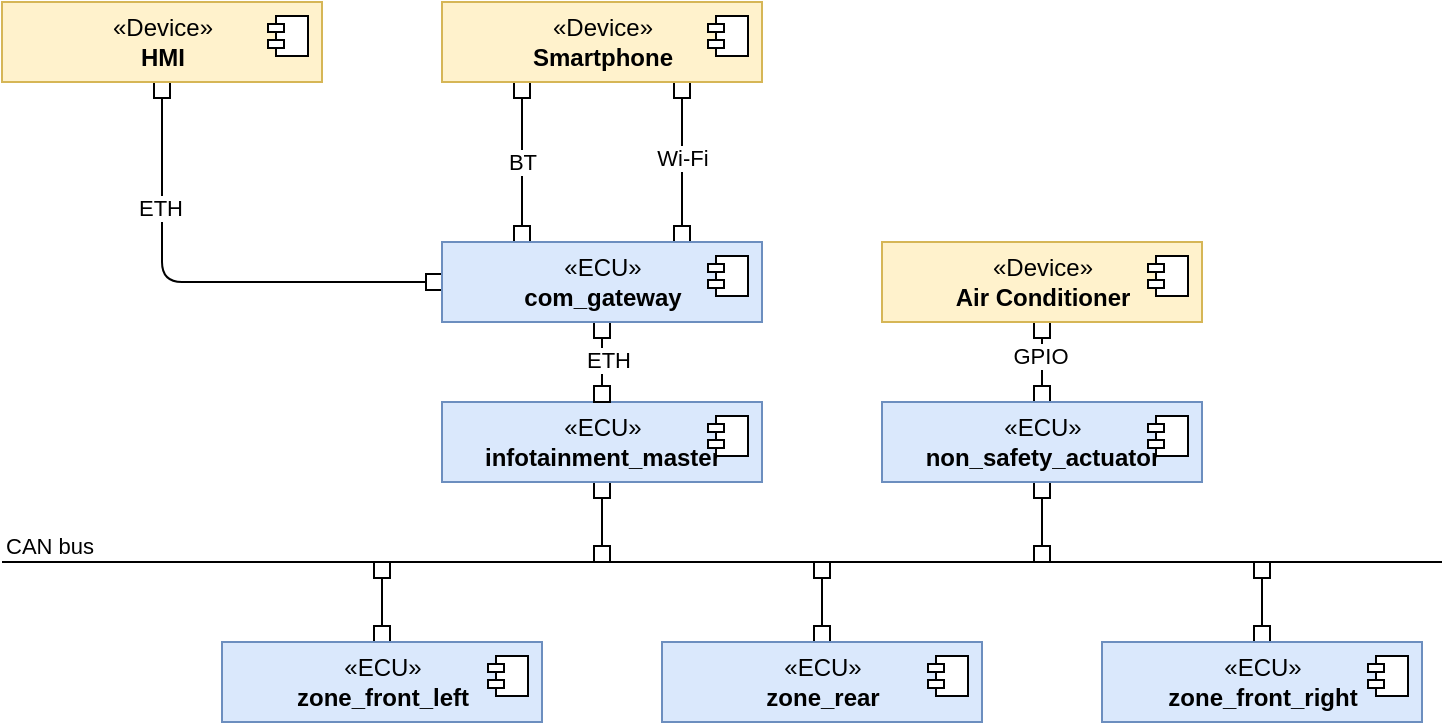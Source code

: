 <mxfile>
    <diagram id="q4fGZs7FW2igr3s1u018" name="Page-1">
        <mxGraphModel dx="719" dy="813" grid="1" gridSize="10" guides="1" tooltips="1" connect="1" arrows="1" fold="1" page="1" pageScale="1" pageWidth="827" pageHeight="1169" math="0" shadow="0">
            <root>
                <mxCell id="0"/>
                <mxCell id="1" parent="0"/>
                <mxCell id="42" style="edgeStyle=orthogonalEdgeStyle;html=1;startArrow=box;startFill=0;endArrow=box;endFill=0;" edge="1" parent="1" source="2">
                    <mxGeometry relative="1" as="geometry">
                        <mxPoint x="230" y="320" as="targetPoint"/>
                    </mxGeometry>
                </mxCell>
                <mxCell id="2" value="«ECU»&lt;br&gt;&lt;b&gt;zone_front_left&lt;br&gt;&lt;/b&gt;" style="html=1;dropTarget=0;fillColor=#dae8fc;strokeColor=#6c8ebf;" vertex="1" parent="1">
                    <mxGeometry x="150" y="360" width="160" height="40" as="geometry"/>
                </mxCell>
                <mxCell id="3" value="" style="shape=module;jettyWidth=8;jettyHeight=4;" vertex="1" parent="2">
                    <mxGeometry x="1" width="20" height="20" relative="1" as="geometry">
                        <mxPoint x="-27" y="7" as="offset"/>
                    </mxGeometry>
                </mxCell>
                <mxCell id="45" style="edgeStyle=orthogonalEdgeStyle;html=1;startArrow=box;startFill=0;endArrow=box;endFill=0;" edge="1" parent="1" source="4">
                    <mxGeometry relative="1" as="geometry">
                        <mxPoint x="670" y="320" as="targetPoint"/>
                    </mxGeometry>
                </mxCell>
                <mxCell id="4" value="«ECU»&lt;br&gt;&lt;b&gt;zone_front_right&lt;br&gt;&lt;/b&gt;" style="html=1;dropTarget=0;fillColor=#dae8fc;strokeColor=#6c8ebf;" vertex="1" parent="1">
                    <mxGeometry x="590" y="360" width="160" height="40" as="geometry"/>
                </mxCell>
                <mxCell id="5" value="" style="shape=module;jettyWidth=8;jettyHeight=4;" vertex="1" parent="4">
                    <mxGeometry x="1" width="20" height="20" relative="1" as="geometry">
                        <mxPoint x="-27" y="7" as="offset"/>
                    </mxGeometry>
                </mxCell>
                <mxCell id="44" style="edgeStyle=orthogonalEdgeStyle;html=1;startArrow=box;startFill=0;endArrow=box;endFill=0;" edge="1" parent="1" source="6">
                    <mxGeometry relative="1" as="geometry">
                        <mxPoint x="450" y="320" as="targetPoint"/>
                    </mxGeometry>
                </mxCell>
                <mxCell id="6" value="«ECU»&lt;br&gt;&lt;b&gt;zone_rear&lt;br&gt;&lt;/b&gt;" style="html=1;dropTarget=0;fillColor=#dae8fc;strokeColor=#6c8ebf;" vertex="1" parent="1">
                    <mxGeometry x="370" y="360" width="160" height="40" as="geometry"/>
                </mxCell>
                <mxCell id="7" value="" style="shape=module;jettyWidth=8;jettyHeight=4;" vertex="1" parent="6">
                    <mxGeometry x="1" width="20" height="20" relative="1" as="geometry">
                        <mxPoint x="-27" y="7" as="offset"/>
                    </mxGeometry>
                </mxCell>
                <mxCell id="43" style="edgeStyle=orthogonalEdgeStyle;html=1;startArrow=box;startFill=0;endArrow=box;endFill=0;" edge="1" parent="1" source="8">
                    <mxGeometry relative="1" as="geometry">
                        <mxPoint x="340" y="320" as="targetPoint"/>
                    </mxGeometry>
                </mxCell>
                <mxCell id="8" value="«ECU»&lt;br&gt;&lt;b&gt;infotainment_master&lt;br&gt;&lt;/b&gt;" style="html=1;dropTarget=0;fillColor=#dae8fc;strokeColor=#6c8ebf;" vertex="1" parent="1">
                    <mxGeometry x="260" y="240" width="160" height="40" as="geometry"/>
                </mxCell>
                <mxCell id="9" value="" style="shape=module;jettyWidth=8;jettyHeight=4;" vertex="1" parent="8">
                    <mxGeometry x="1" width="20" height="20" relative="1" as="geometry">
                        <mxPoint x="-27" y="7" as="offset"/>
                    </mxGeometry>
                </mxCell>
                <mxCell id="26" style="edgeStyle=orthogonalEdgeStyle;html=1;entryX=0.5;entryY=1;entryDx=0;entryDy=0;startArrow=box;startFill=0;endArrow=box;endFill=0;" edge="1" parent="1" source="10" target="14">
                    <mxGeometry relative="1" as="geometry"/>
                </mxCell>
                <mxCell id="47" value="GPIO" style="edgeLabel;html=1;align=center;verticalAlign=middle;resizable=0;points=[];" vertex="1" connectable="0" parent="26">
                    <mxGeometry x="0.171" y="1" relative="1" as="geometry">
                        <mxPoint as="offset"/>
                    </mxGeometry>
                </mxCell>
                <mxCell id="46" style="edgeStyle=orthogonalEdgeStyle;html=1;startArrow=box;startFill=0;endArrow=box;endFill=0;" edge="1" parent="1" source="10">
                    <mxGeometry relative="1" as="geometry">
                        <mxPoint x="560.0" y="320" as="targetPoint"/>
                    </mxGeometry>
                </mxCell>
                <mxCell id="10" value="«ECU»&lt;br&gt;&lt;b&gt;non_safety_actuator&lt;br&gt;&lt;/b&gt;" style="html=1;dropTarget=0;fillColor=#dae8fc;strokeColor=#6c8ebf;" vertex="1" parent="1">
                    <mxGeometry x="480" y="240" width="160" height="40" as="geometry"/>
                </mxCell>
                <mxCell id="11" value="" style="shape=module;jettyWidth=8;jettyHeight=4;" vertex="1" parent="10">
                    <mxGeometry x="1" width="20" height="20" relative="1" as="geometry">
                        <mxPoint x="-27" y="7" as="offset"/>
                    </mxGeometry>
                </mxCell>
                <mxCell id="20" style="edgeStyle=orthogonalEdgeStyle;html=1;entryX=0;entryY=0.5;entryDx=0;entryDy=0;exitX=0.5;exitY=1;exitDx=0;exitDy=0;startArrow=box;startFill=0;endArrow=box;endFill=0;" edge="1" parent="1" source="12" target="18">
                    <mxGeometry relative="1" as="geometry"/>
                </mxCell>
                <mxCell id="32" value="ETH" style="edgeLabel;html=1;align=center;verticalAlign=middle;resizable=0;points=[];" vertex="1" connectable="0" parent="20">
                    <mxGeometry x="-0.476" y="-1" relative="1" as="geometry">
                        <mxPoint as="offset"/>
                    </mxGeometry>
                </mxCell>
                <mxCell id="12" value="«Device»&lt;br&gt;&lt;b&gt;HMI&lt;br&gt;&lt;/b&gt;" style="html=1;dropTarget=0;fillColor=#fff2cc;strokeColor=#d6b656;" vertex="1" parent="1">
                    <mxGeometry x="40" y="40" width="160" height="40" as="geometry"/>
                </mxCell>
                <mxCell id="13" value="" style="shape=module;jettyWidth=8;jettyHeight=4;" vertex="1" parent="12">
                    <mxGeometry x="1" width="20" height="20" relative="1" as="geometry">
                        <mxPoint x="-27" y="7" as="offset"/>
                    </mxGeometry>
                </mxCell>
                <mxCell id="14" value="«Device»&lt;br&gt;&lt;b&gt;Air Conditioner&lt;br&gt;&lt;/b&gt;" style="html=1;dropTarget=0;fillColor=#fff2cc;strokeColor=#d6b656;" vertex="1" parent="1">
                    <mxGeometry x="480" y="160" width="160" height="40" as="geometry"/>
                </mxCell>
                <mxCell id="15" value="" style="shape=module;jettyWidth=8;jettyHeight=4;" vertex="1" parent="14">
                    <mxGeometry x="1" width="20" height="20" relative="1" as="geometry">
                        <mxPoint x="-27" y="7" as="offset"/>
                    </mxGeometry>
                </mxCell>
                <mxCell id="21" value="BT" style="edgeStyle=orthogonalEdgeStyle;html=1;startArrow=box;startFill=0;endArrow=box;endFill=0;exitX=0.25;exitY=1;exitDx=0;exitDy=0;entryX=0.25;entryY=0;entryDx=0;entryDy=0;" edge="1" parent="1" source="16" target="18">
                    <mxGeometry relative="1" as="geometry"/>
                </mxCell>
                <mxCell id="22" style="edgeStyle=orthogonalEdgeStyle;html=1;startArrow=box;startFill=0;endArrow=box;endFill=0;exitX=0.75;exitY=1;exitDx=0;exitDy=0;entryX=0.75;entryY=0;entryDx=0;entryDy=0;" edge="1" parent="1" source="16" target="18">
                    <mxGeometry relative="1" as="geometry"/>
                </mxCell>
                <mxCell id="33" value="Wi-Fi" style="edgeLabel;html=1;align=center;verticalAlign=middle;resizable=0;points=[];" vertex="1" connectable="0" parent="22">
                    <mxGeometry x="-0.06" relative="1" as="geometry">
                        <mxPoint as="offset"/>
                    </mxGeometry>
                </mxCell>
                <mxCell id="16" value="«Device»&lt;br&gt;&lt;b&gt;Smartphone&lt;br&gt;&lt;/b&gt;" style="html=1;dropTarget=0;fillColor=#fff2cc;strokeColor=#d6b656;" vertex="1" parent="1">
                    <mxGeometry x="260" y="40" width="160" height="40" as="geometry"/>
                </mxCell>
                <mxCell id="17" value="" style="shape=module;jettyWidth=8;jettyHeight=4;" vertex="1" parent="16">
                    <mxGeometry x="1" width="20" height="20" relative="1" as="geometry">
                        <mxPoint x="-27" y="7" as="offset"/>
                    </mxGeometry>
                </mxCell>
                <mxCell id="23" style="edgeStyle=orthogonalEdgeStyle;html=1;entryX=0.5;entryY=0;entryDx=0;entryDy=0;startArrow=box;startFill=0;endArrow=box;endFill=0;" edge="1" parent="1" source="18" target="8">
                    <mxGeometry relative="1" as="geometry"/>
                </mxCell>
                <mxCell id="34" value="ETH" style="edgeLabel;html=1;align=center;verticalAlign=middle;resizable=0;points=[];" vertex="1" connectable="0" parent="23">
                    <mxGeometry x="-0.062" y="3" relative="1" as="geometry">
                        <mxPoint as="offset"/>
                    </mxGeometry>
                </mxCell>
                <mxCell id="18" value="«ECU»&lt;br&gt;&lt;b&gt;com_gateway&lt;br&gt;&lt;/b&gt;" style="html=1;dropTarget=0;fillColor=#dae8fc;strokeColor=#6c8ebf;" vertex="1" parent="1">
                    <mxGeometry x="260" y="160" width="160" height="40" as="geometry"/>
                </mxCell>
                <mxCell id="19" value="" style="shape=module;jettyWidth=8;jettyHeight=4;" vertex="1" parent="18">
                    <mxGeometry x="1" width="20" height="20" relative="1" as="geometry">
                        <mxPoint x="-27" y="7" as="offset"/>
                    </mxGeometry>
                </mxCell>
                <mxCell id="39" value="" style="endArrow=none;html=1;edgeStyle=orthogonalEdgeStyle;" edge="1" parent="1">
                    <mxGeometry relative="1" as="geometry">
                        <mxPoint x="40" y="320" as="sourcePoint"/>
                        <mxPoint x="760" y="320" as="targetPoint"/>
                    </mxGeometry>
                </mxCell>
                <mxCell id="40" value="CAN bus" style="edgeLabel;resizable=0;html=1;align=left;verticalAlign=bottom;" connectable="0" vertex="1" parent="39">
                    <mxGeometry x="-1" relative="1" as="geometry"/>
                </mxCell>
            </root>
        </mxGraphModel>
    </diagram>
</mxfile>
